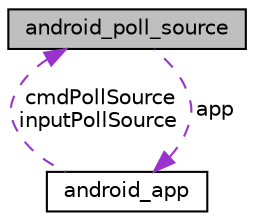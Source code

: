 digraph "android_poll_source"
{
 // LATEX_PDF_SIZE
  edge [fontname="Helvetica",fontsize="10",labelfontname="Helvetica",labelfontsize="10"];
  node [fontname="Helvetica",fontsize="10",shape=record];
  Node1 [label="android_poll_source",height=0.2,width=0.4,color="black", fillcolor="grey75", style="filled", fontcolor="black",tooltip=" "];
  Node2 -> Node1 [dir="back",color="darkorchid3",fontsize="10",style="dashed",label=" app" ,fontname="Helvetica"];
  Node2 [label="android_app",height=0.2,width=0.4,color="black", fillcolor="white", style="filled",URL="$structandroid__app.html",tooltip=" "];
  Node1 -> Node2 [dir="back",color="darkorchid3",fontsize="10",style="dashed",label=" cmdPollSource\ninputPollSource" ,fontname="Helvetica"];
}
